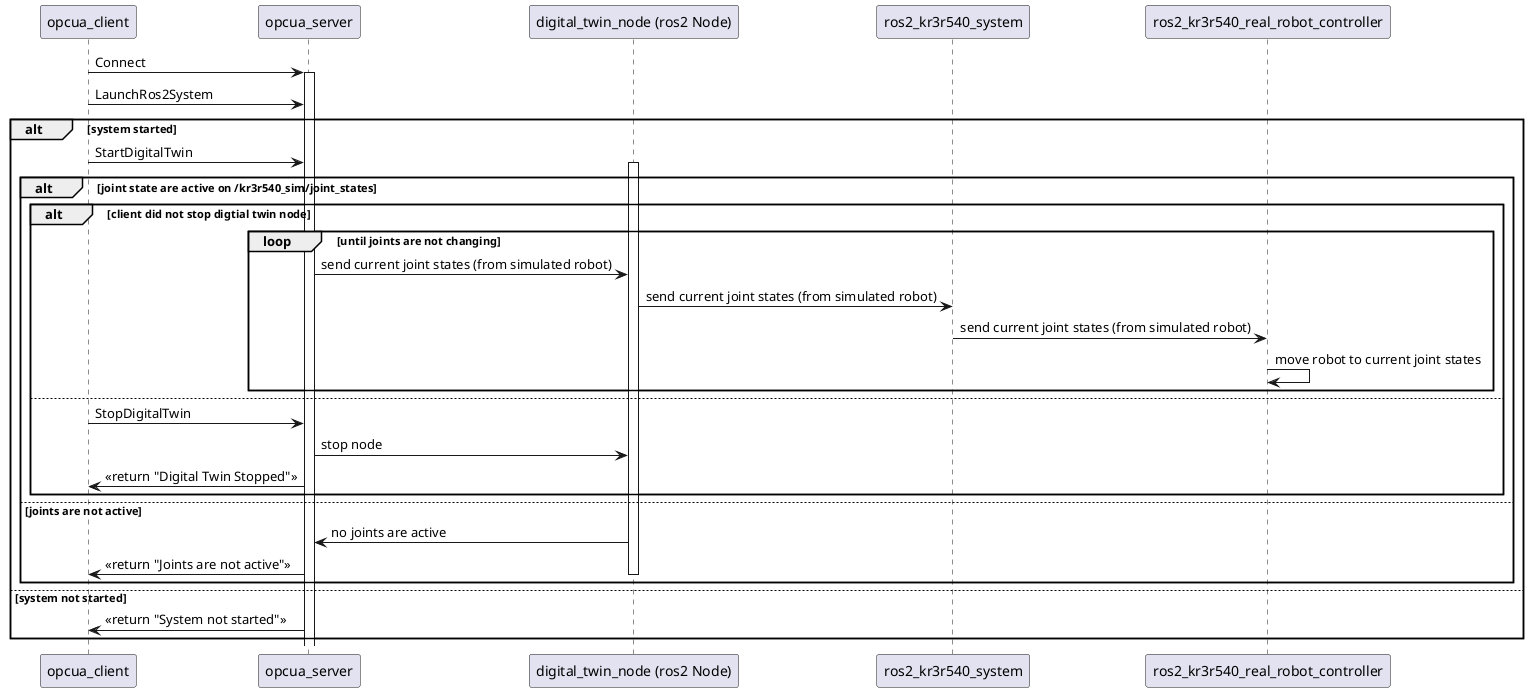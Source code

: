 @startuml "Local Server Sequence Diagram - Start Digital Twin"

participant "opcua_client" as opcua_client  order 1
participant "opcua_server" as opcua_server order 2
participant "digital_twin_node (ros2 Node)" as digital_twin_node order 3
participant "ros2_kr3r540_system" as ros2_system order 4
participant "ros2_kr3r540_real_robot_controller" as ros2_real_robot_controller order 5

opcua_client -> opcua_server: Connect
activate opcua_server
opcua_client -> opcua_server: LaunchRos2System

alt system started 
    opcua_client -> opcua_server: StartDigitalTwin
    alt joint state are active on /kr3r540_sim/joint_states
        activate digital_twin_node
        alt client did not stop digtial twin node
        loop until joints are not changing
        opcua_server -> digital_twin_node: send current joint states (from simulated robot)
        digital_twin_node -> ros2_system: send current joint states (from simulated robot)
        ros2_system -> ros2_real_robot_controller: send current joint states (from simulated robot)
        ros2_real_robot_controller -> ros2_real_robot_controller: move robot to current joint states
        end
        else 
        opcua_client -> opcua_server: StopDigitalTwin
        opcua_server -> digital_twin_node: stop node
        opcua_server -> opcua_client: << return "Digital Twin Stopped">>
        end
        else joints are not active
            digital_twin_node -> opcua_server: no joints are active
            opcua_server -> opcua_client: << return "Joints are not active">>
            deactivate digital_twin_node
        end
else system not started
    opcua_server -> opcua_client: << return "System not started">>
end


@enduml
